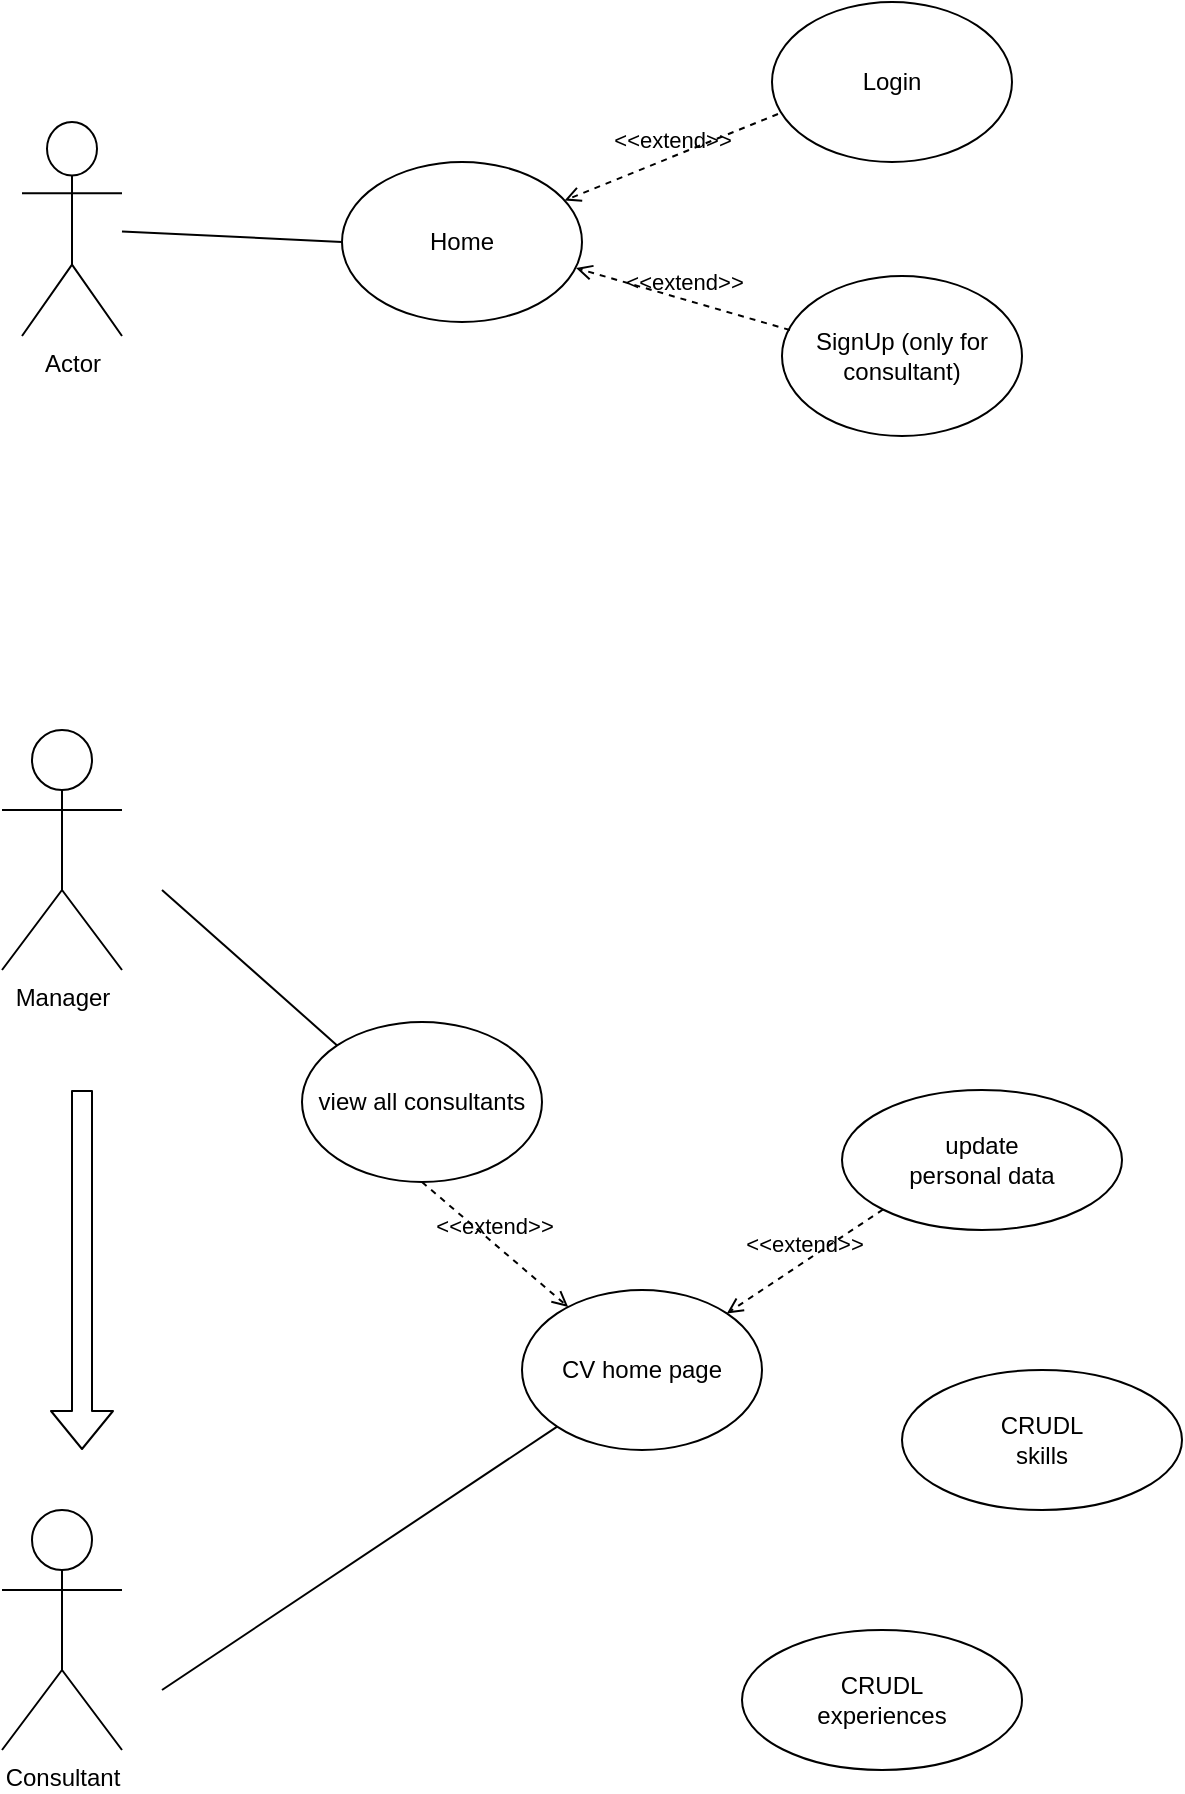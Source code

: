 <mxfile version="14.9.2" type="device"><diagram name="Page-1" id="e7e014a7-5840-1c2e-5031-d8a46d1fe8dd"><mxGraphModel dx="942" dy="547" grid="1" gridSize="10" guides="1" tooltips="1" connect="1" arrows="1" fold="1" page="1" pageScale="1" pageWidth="1169" pageHeight="826" background="none" math="0" shadow="0"><root><mxCell id="0"/><mxCell id="1" parent="0"/><mxCell id="K9iqOwGO-TsU5l7FO8On-41" value="Actor" style="shape=umlActor;verticalLabelPosition=bottom;verticalAlign=top;html=1;outlineConnect=0;" parent="1" vertex="1"><mxGeometry x="90" y="296" width="50" height="107" as="geometry"/></mxCell><mxCell id="K9iqOwGO-TsU5l7FO8On-43" value="Home" style="ellipse;whiteSpace=wrap;html=1;" parent="1" vertex="1"><mxGeometry x="250" y="316" width="120" height="80" as="geometry"/></mxCell><mxCell id="K9iqOwGO-TsU5l7FO8On-44" value="Login" style="ellipse;whiteSpace=wrap;html=1;" parent="1" vertex="1"><mxGeometry x="465" y="236" width="120" height="80" as="geometry"/></mxCell><mxCell id="K9iqOwGO-TsU5l7FO8On-47" value="SignUp (only for consultant)" style="ellipse;whiteSpace=wrap;html=1;" parent="1" vertex="1"><mxGeometry x="470" y="373" width="120" height="80" as="geometry"/></mxCell><mxCell id="K9iqOwGO-TsU5l7FO8On-49" value="Manager" style="shape=umlActor;verticalLabelPosition=bottom;verticalAlign=top;html=1;outlineConnect=0;" parent="1" vertex="1"><mxGeometry x="80" y="600" width="60" height="120" as="geometry"/></mxCell><mxCell id="K9iqOwGO-TsU5l7FO8On-50" value="CV home page" style="ellipse;whiteSpace=wrap;html=1;" parent="1" vertex="1"><mxGeometry x="340" y="880" width="120" height="80" as="geometry"/></mxCell><mxCell id="K9iqOwGO-TsU5l7FO8On-51" value="" style="endArrow=none;html=1;rounded=0;entryX=0;entryY=0.5;entryDx=0;entryDy=0;" parent="1" source="K9iqOwGO-TsU5l7FO8On-41" target="K9iqOwGO-TsU5l7FO8On-43" edge="1"><mxGeometry width="50" height="50" relative="1" as="geometry"><mxPoint x="540" y="576" as="sourcePoint"/><mxPoint x="590" y="526" as="targetPoint"/></mxGeometry></mxCell><mxCell id="K9iqOwGO-TsU5l7FO8On-52" value="" style="endArrow=none;html=1;rounded=0;entryX=0;entryY=1;entryDx=0;entryDy=0;" parent="1" target="K9iqOwGO-TsU5l7FO8On-50" edge="1"><mxGeometry width="50" height="50" relative="1" as="geometry"><mxPoint x="160" y="1080" as="sourcePoint"/><mxPoint x="590" y="630" as="targetPoint"/></mxGeometry></mxCell><mxCell id="K9iqOwGO-TsU5l7FO8On-53" value="view all consultants" style="ellipse;whiteSpace=wrap;html=1;" parent="1" vertex="1"><mxGeometry x="230" y="746" width="120" height="80" as="geometry"/></mxCell><mxCell id="K9iqOwGO-TsU5l7FO8On-54" value="&amp;lt;&amp;lt;extend&amp;gt;&amp;gt;" style="html=1;verticalAlign=bottom;labelBackgroundColor=none;endArrow=open;endFill=0;dashed=1;rounded=0;exitX=0.025;exitY=0.7;exitDx=0;exitDy=0;exitPerimeter=0;" parent="1" source="K9iqOwGO-TsU5l7FO8On-44" target="K9iqOwGO-TsU5l7FO8On-43" edge="1"><mxGeometry width="160" relative="1" as="geometry"><mxPoint x="480" y="550" as="sourcePoint"/><mxPoint x="640" y="550" as="targetPoint"/></mxGeometry></mxCell><mxCell id="K9iqOwGO-TsU5l7FO8On-55" value="&amp;lt;&amp;lt;extend&amp;gt;&amp;gt;" style="html=1;verticalAlign=bottom;labelBackgroundColor=none;endArrow=open;endFill=0;dashed=1;rounded=0;exitX=0.033;exitY=0.338;exitDx=0;exitDy=0;exitPerimeter=0;entryX=0.975;entryY=0.663;entryDx=0;entryDy=0;entryPerimeter=0;" parent="1" source="K9iqOwGO-TsU5l7FO8On-47" target="K9iqOwGO-TsU5l7FO8On-43" edge="1"><mxGeometry width="160" relative="1" as="geometry"><mxPoint x="478" y="302" as="sourcePoint"/><mxPoint x="371.277" y="345.23" as="targetPoint"/></mxGeometry></mxCell><mxCell id="K9iqOwGO-TsU5l7FO8On-56" value="&amp;lt;&amp;lt;extend&amp;gt;&amp;gt;" style="html=1;verticalAlign=bottom;labelBackgroundColor=none;endArrow=open;endFill=0;dashed=1;rounded=0;exitX=0.5;exitY=1;exitDx=0;exitDy=0;" parent="1" source="K9iqOwGO-TsU5l7FO8On-53" target="K9iqOwGO-TsU5l7FO8On-50" edge="1"><mxGeometry width="160" relative="1" as="geometry"><mxPoint x="483.96" y="410.04" as="sourcePoint"/><mxPoint x="377" y="379.04" as="targetPoint"/></mxGeometry></mxCell><mxCell id="1dAByITJ69LGLuCWCdn7-2" value="Consultant" style="shape=umlActor;verticalLabelPosition=bottom;verticalAlign=top;html=1;outlineConnect=0;" vertex="1" parent="1"><mxGeometry x="80" y="990" width="60" height="120" as="geometry"/></mxCell><mxCell id="1dAByITJ69LGLuCWCdn7-4" value="" style="endArrow=classic;html=1;shape=flexArrow;" edge="1" parent="1"><mxGeometry width="50" height="50" relative="1" as="geometry"><mxPoint x="120" y="780" as="sourcePoint"/><mxPoint x="120" y="960" as="targetPoint"/></mxGeometry></mxCell><mxCell id="1dAByITJ69LGLuCWCdn7-5" value="" style="endArrow=none;html=1;entryX=0;entryY=0;entryDx=0;entryDy=0;" edge="1" parent="1" target="K9iqOwGO-TsU5l7FO8On-53"><mxGeometry width="50" height="50" relative="1" as="geometry"><mxPoint x="160" y="680" as="sourcePoint"/><mxPoint x="380" y="690" as="targetPoint"/></mxGeometry></mxCell><mxCell id="1dAByITJ69LGLuCWCdn7-7" value="&lt;div&gt;update&lt;/div&gt;&lt;div&gt;personal data&lt;/div&gt;" style="ellipse;whiteSpace=wrap;html=1;" vertex="1" parent="1"><mxGeometry x="500" y="780" width="140" height="70" as="geometry"/></mxCell><mxCell id="1dAByITJ69LGLuCWCdn7-8" value="&amp;lt;&amp;lt;extend&amp;gt;&amp;gt;" style="html=1;verticalAlign=bottom;labelBackgroundColor=none;endArrow=open;endFill=0;dashed=1;rounded=0;exitX=0;exitY=1;exitDx=0;exitDy=0;entryX=1;entryY=0;entryDx=0;entryDy=0;" edge="1" parent="1" source="1dAByITJ69LGLuCWCdn7-7" target="K9iqOwGO-TsU5l7FO8On-50"><mxGeometry width="160" relative="1" as="geometry"><mxPoint x="338" y="836" as="sourcePoint"/><mxPoint x="411.094" y="898.462" as="targetPoint"/><Array as="points"/></mxGeometry></mxCell><mxCell id="1dAByITJ69LGLuCWCdn7-9" value="&lt;div&gt;CRUDL&lt;/div&gt;&lt;div&gt; skills&lt;/div&gt;" style="ellipse;whiteSpace=wrap;html=1;" vertex="1" parent="1"><mxGeometry x="530" y="920" width="140" height="70" as="geometry"/></mxCell><mxCell id="1dAByITJ69LGLuCWCdn7-10" value="&lt;div&gt;CRUDL&lt;/div&gt;&lt;div&gt;experiences&lt;/div&gt;" style="ellipse;whiteSpace=wrap;html=1;" vertex="1" parent="1"><mxGeometry x="450" y="1050" width="140" height="70" as="geometry"/></mxCell></root></mxGraphModel></diagram></mxfile>